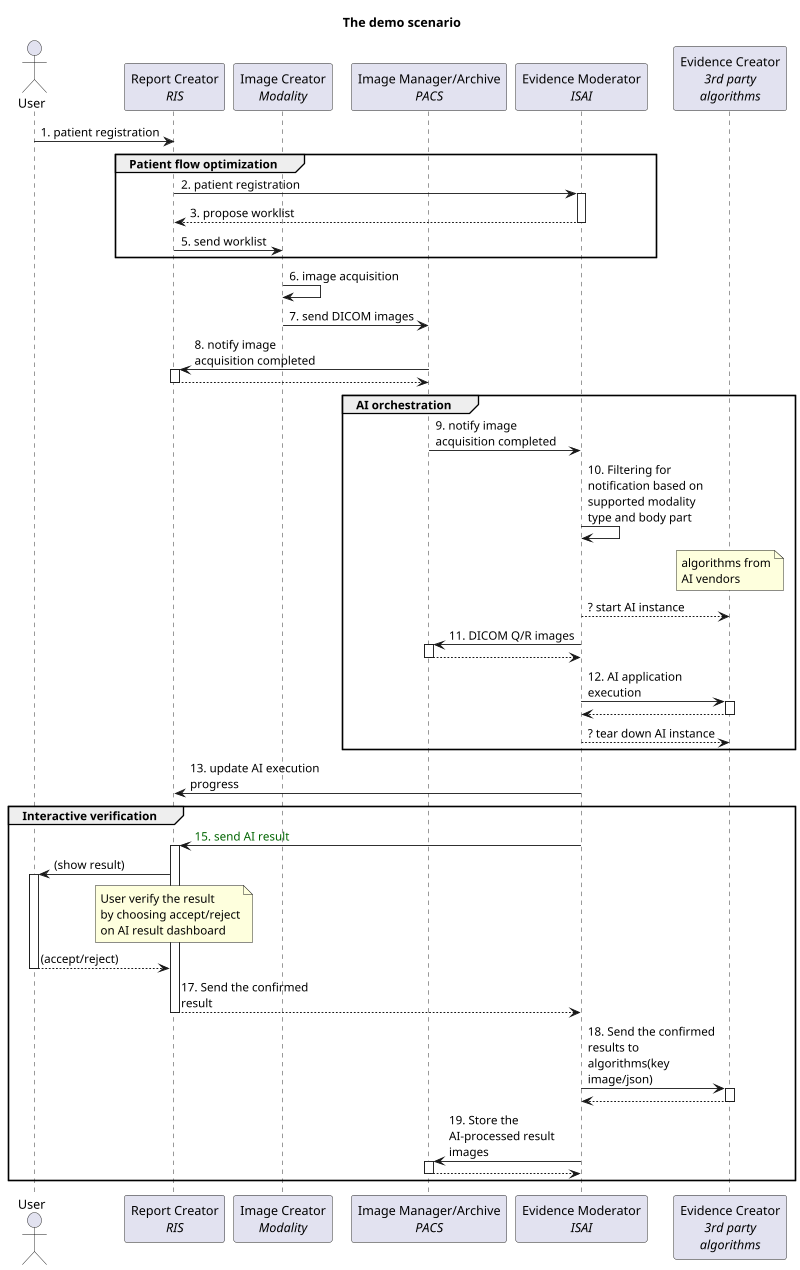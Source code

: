 @startuml
title "The demo scenario"
skinparam maxMessageSize 150
scale 800 width

'/*
'优先级和参与者有关。
'Actors:
'----------
'Report Creator ?
'Report Reader ?
'Rendered Report Reader ?
'Report Repository ?
'Image Manager/Image Archive
'Image Display
'Image Display Invoker
'Evidence Creator
'Evidence Moderator ? <- ISAI
'*/

actor "User" as U
participant "Report Creator\n//RIS//" as R
participant "Image Creator\n//Modality//" as M
participant "Image Manager/Archive\n//PACS//" as P
participant "Evidence Moderator\n//ISAI//" as I
participant "Evidence Creator\n//3rd party//\n//algorithms//" as S

U -> R: 1. patient registration
group Patient flow optimization
R -> I++: 2. patient registration
return 3. propose worklist
R -> M: 5. send worklist
end

M -> M: 6. image acquisition
M -> P: 7. send DICOM images
P -> R++: 8. notify image acquisition completed
return
group AI orchestration
P -> I: 9. notify image acquisition completed

I -> I: 10. Filtering for notification based on supported modality type and body part
note over S
algorithms from
AI vendors
end note
I --> S: ? start AI instance
I -> P++: 11. DICOM Q/R images
return
I -> S++: 12. AI application execution
return
return ? tear down AI instance
end
I -> R: 13. update AI execution progress

group Interactive verification
I -> R++: <font color="darkgreen">15. send AI result
R -> U++: (show result)
note over R
User verify the result
by choosing accept/reject
on AI result dashboard
end note
return (accept/reject)
return 17. Send the confirmed result
I -> S++: 18. Send the confirmed results to algorithms(key image/json)
return
I -> P++: 19. Store the AI-processed result images
return
end
@enduml

